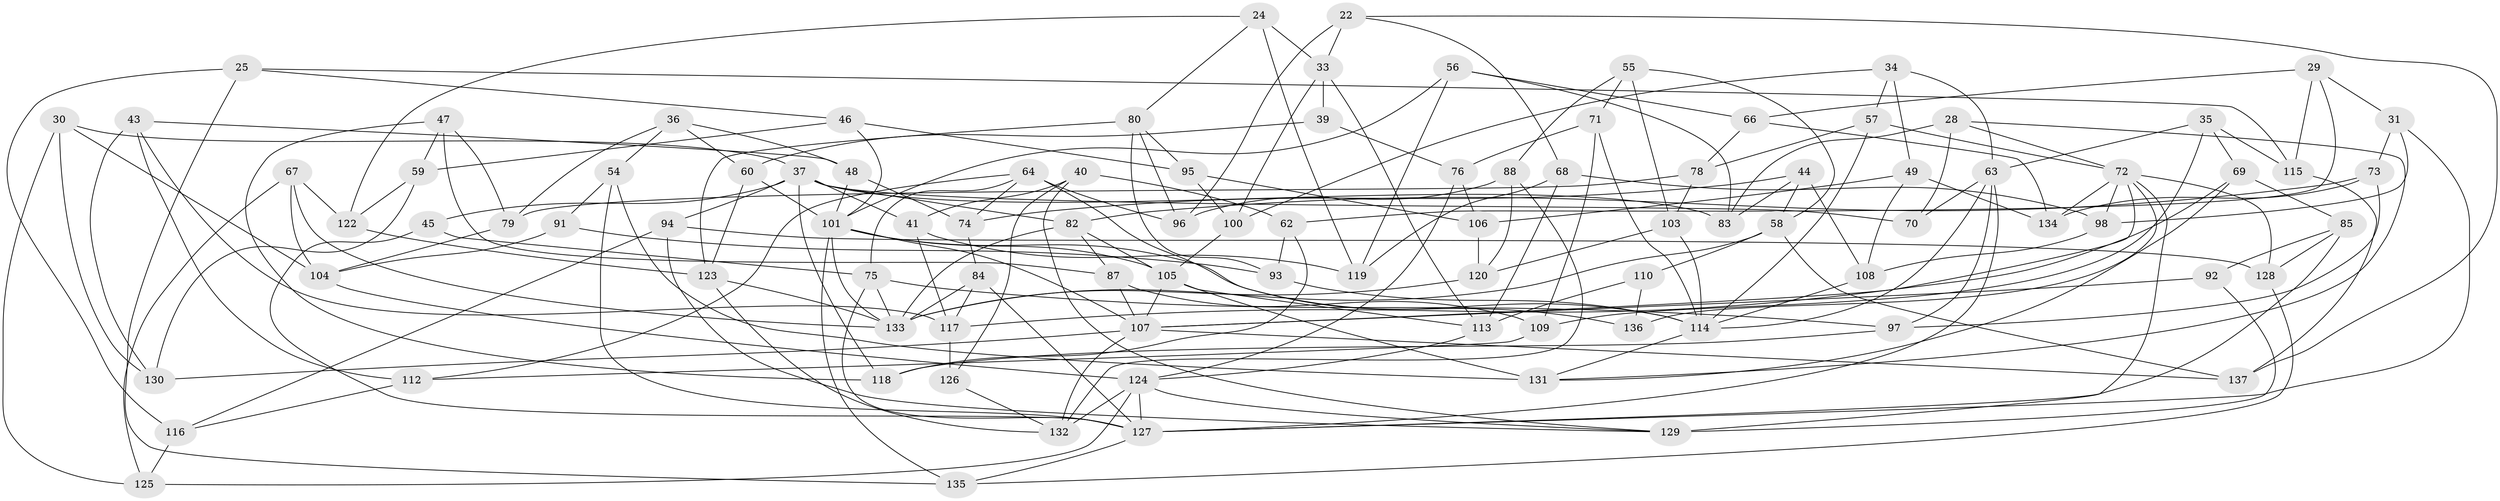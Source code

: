 // original degree distribution, {4: 1.0}
// Generated by graph-tools (version 1.1) at 2025/01/03/04/25 22:01:43]
// undirected, 95 vertices, 211 edges
graph export_dot {
graph [start="1"]
  node [color=gray90,style=filled];
  22;
  24;
  25;
  28;
  29;
  30;
  31;
  33 [super="+12"];
  34;
  35;
  36;
  37 [super="+27"];
  39;
  40;
  41;
  43;
  44;
  45;
  46;
  47;
  48;
  49;
  54;
  55;
  56;
  57;
  58 [super="+38+6"];
  59;
  60;
  62;
  63 [super="+51"];
  64 [super="+17"];
  66;
  67;
  68;
  69;
  70;
  71;
  72 [super="+65"];
  73;
  74;
  75 [super="+9"];
  76;
  78;
  79;
  80 [super="+19"];
  82 [super="+11"];
  83;
  84;
  85;
  87;
  88;
  91;
  92;
  93;
  94;
  95;
  96;
  97;
  98;
  100;
  101 [super="+5+16+99"];
  103;
  104 [super="+53"];
  105 [super="+1+7"];
  106;
  107 [super="+15+86"];
  108;
  109;
  110 [super="+52"];
  112;
  113 [super="+111"];
  114 [super="+8+77"];
  115;
  116;
  117 [super="+102"];
  118;
  119;
  120;
  122;
  123 [super="+121"];
  124 [super="+50"];
  125;
  126;
  127 [super="+18"];
  128;
  129 [super="+42"];
  130;
  131 [super="+89"];
  132 [super="+90"];
  133 [super="+81+26"];
  134;
  135;
  136;
  137;
  22 -- 96;
  22 -- 68;
  22 -- 33;
  22 -- 137;
  24 -- 122;
  24 -- 119;
  24 -- 80;
  24 -- 33;
  25 -- 135;
  25 -- 46;
  25 -- 116;
  25 -- 115;
  28 -- 72;
  28 -- 70;
  28 -- 83;
  28 -- 131;
  29 -- 31;
  29 -- 66;
  29 -- 115;
  29 -- 62;
  30 -- 125;
  30 -- 130;
  30 -- 104;
  30 -- 37;
  31 -- 73;
  31 -- 98;
  31 -- 127;
  33 -- 39 [weight=2];
  33 -- 113;
  33 -- 100;
  34 -- 57;
  34 -- 100;
  34 -- 49;
  34 -- 63;
  35 -- 63;
  35 -- 115;
  35 -- 109;
  35 -- 69;
  36 -- 60;
  36 -- 79;
  36 -- 54;
  36 -- 48;
  37 -- 118;
  37 -- 83;
  37 -- 94;
  37 -- 82;
  37 -- 70;
  37 -- 41;
  37 -- 45;
  39 -- 60;
  39 -- 76;
  40 -- 41;
  40 -- 62;
  40 -- 126;
  40 -- 129;
  41 -- 119;
  41 -- 117;
  43 -- 48;
  43 -- 130;
  43 -- 112;
  43 -- 117;
  44 -- 74;
  44 -- 108;
  44 -- 83;
  44 -- 58;
  45 -- 75 [weight=2];
  45 -- 127;
  46 -- 59;
  46 -- 95;
  46 -- 101;
  47 -- 118;
  47 -- 79;
  47 -- 59;
  47 -- 87;
  48 -- 74;
  48 -- 101;
  49 -- 108;
  49 -- 106;
  49 -- 134;
  54 -- 131;
  54 -- 91;
  54 -- 127;
  55 -- 71;
  55 -- 88;
  55 -- 103;
  55 -- 58;
  56 -- 119;
  56 -- 83;
  56 -- 66;
  56 -- 101;
  57 -- 78;
  57 -- 114;
  57 -- 72;
  58 -- 133 [weight=2];
  58 -- 137;
  58 -- 110 [weight=3];
  59 -- 122;
  59 -- 130;
  60 -- 123;
  60 -- 101;
  62 -- 93;
  62 -- 118;
  63 -- 127 [weight=2];
  63 -- 97;
  63 -- 114;
  63 -- 70 [weight=2];
  64 -- 136 [weight=2];
  64 -- 96;
  64 -- 75;
  64 -- 112;
  64 -- 74;
  66 -- 78;
  66 -- 134;
  67 -- 125;
  67 -- 122;
  67 -- 104;
  67 -- 133;
  68 -- 98;
  68 -- 119;
  68 -- 113;
  69 -- 85;
  69 -- 117;
  69 -- 131;
  71 -- 76;
  71 -- 109;
  71 -- 114;
  72 -- 134;
  72 -- 98;
  72 -- 128;
  72 -- 129;
  72 -- 107;
  72 -- 136;
  73 -- 97;
  73 -- 134;
  73 -- 82;
  74 -- 84;
  75 -- 97;
  75 -- 127;
  75 -- 133;
  76 -- 106;
  76 -- 124;
  78 -- 103;
  78 -- 79;
  79 -- 104;
  80 -- 93;
  80 -- 123 [weight=2];
  80 -- 96;
  80 -- 95;
  82 -- 105;
  82 -- 133 [weight=2];
  82 -- 87;
  84 -- 117;
  84 -- 133;
  84 -- 127;
  85 -- 128;
  85 -- 92;
  85 -- 127;
  87 -- 109;
  87 -- 107;
  88 -- 120;
  88 -- 132;
  88 -- 96;
  91 -- 104 [weight=2];
  91 -- 93;
  92 -- 129 [weight=2];
  92 -- 107;
  93 -- 114;
  94 -- 129;
  94 -- 116;
  94 -- 128;
  95 -- 100;
  95 -- 106;
  97 -- 118;
  98 -- 108;
  100 -- 105;
  101 -- 133 [weight=5];
  101 -- 105 [weight=2];
  101 -- 135;
  101 -- 114;
  101 -- 107;
  103 -- 120;
  103 -- 114;
  104 -- 124;
  105 -- 113;
  105 -- 131 [weight=2];
  105 -- 107;
  106 -- 120;
  107 -- 130;
  107 -- 137;
  107 -- 132;
  108 -- 114;
  109 -- 112;
  110 -- 136;
  110 -- 113 [weight=2];
  112 -- 116;
  113 -- 124;
  114 -- 131;
  115 -- 137;
  116 -- 125;
  117 -- 126 [weight=2];
  120 -- 133;
  122 -- 123;
  123 -- 132;
  123 -- 133;
  124 -- 132 [weight=2];
  124 -- 129;
  124 -- 125;
  124 -- 127;
  126 -- 132;
  127 -- 135;
  128 -- 135;
}
